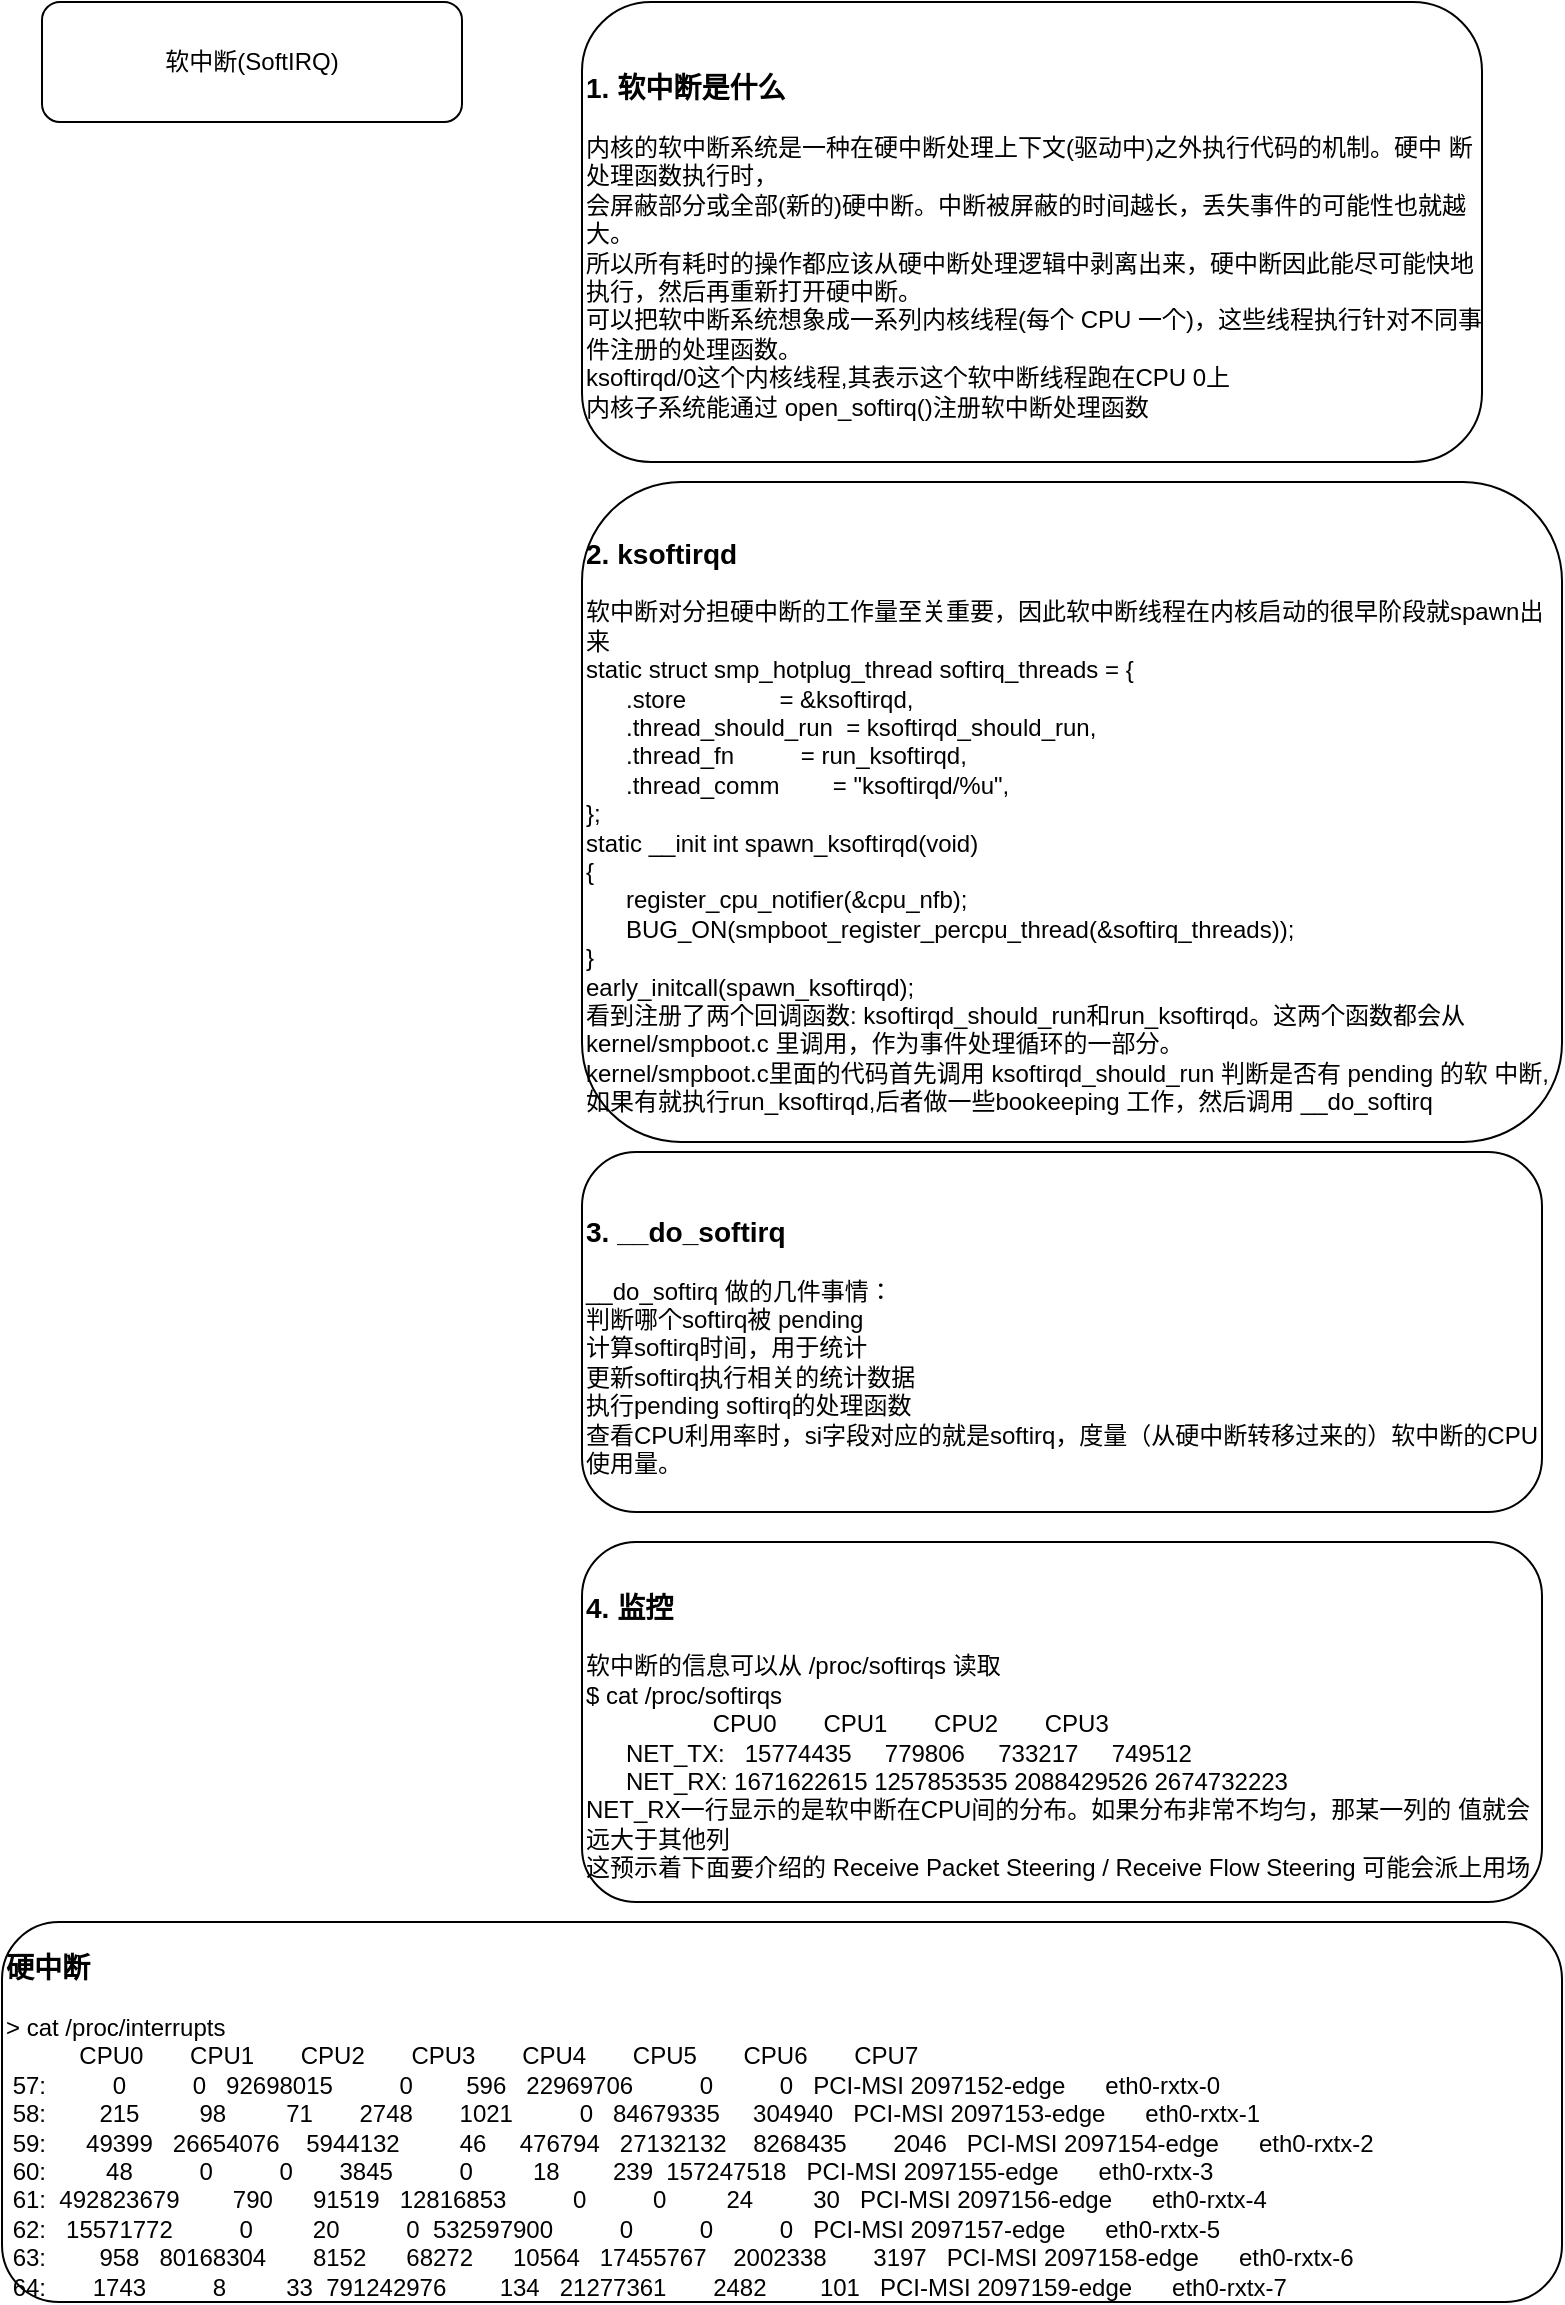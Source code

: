 <mxfile version="14.1.9" type="github">
  <diagram id="ujBVOgP984la-8cFtETQ" name="Page-1">
    <mxGraphModel dx="1449" dy="643" grid="1" gridSize="10" guides="1" tooltips="1" connect="1" arrows="1" fold="1" page="1" pageScale="1" pageWidth="827" pageHeight="1169" math="0" shadow="0">
      <root>
        <mxCell id="0" />
        <mxCell id="1" parent="0" />
        <mxCell id="Ofch4F5-wFthdu-f2mCN-1" value="软中断(SoftIRQ)" style="rounded=1;whiteSpace=wrap;html=1;" vertex="1" parent="1">
          <mxGeometry x="40" y="10" width="210" height="60" as="geometry" />
        </mxCell>
        <mxCell id="Ofch4F5-wFthdu-f2mCN-2" value="&lt;h3&gt;1. 软中断是什么&lt;/h3&gt;&lt;div&gt;内核的软中断系统是一种在硬中断处理上下文(驱动中)之外执行代码的机制。硬中 断处理函数执行时，&lt;/div&gt;&lt;div&gt;会屏蔽部分或全部(新的)硬中断。中断被屏蔽的时间越长，丢失事件的可能性也就越大。&lt;/div&gt;&lt;div&gt;所以所有耗时的操作都应该从硬中断处理逻辑中剥离出来，硬中断因此能尽可能快地执行，然后再重新打开硬中断。&lt;/div&gt;&lt;div&gt;可以把软中断系统想象成一系列内核线程(每个 CPU 一个)，这些线程执行针对不同事件注册的处理函数。&lt;/div&gt;&lt;div&gt;ksoftirqd/0这个内核线程,其表示这个软中断线程跑在CPU 0上&lt;/div&gt;&lt;div&gt;内核子系统能通过 open_softirq()注册软中断处理函数&lt;/div&gt;" style="rounded=1;whiteSpace=wrap;html=1;align=left;" vertex="1" parent="1">
          <mxGeometry x="310" y="10" width="450" height="230" as="geometry" />
        </mxCell>
        <mxCell id="Ofch4F5-wFthdu-f2mCN-3" value="&lt;h3&gt;2. ksoftirqd&lt;/h3&gt;&lt;div&gt;软中断对分担硬中断的工作量至关重要，因此软中断线程在内核启动的很早阶段就spawn出来&lt;/div&gt;&lt;div&gt;static struct smp_hotplug_thread softirq_threads = {&lt;/div&gt;&lt;div&gt;&amp;nbsp; &amp;nbsp; &amp;nbsp; .store&amp;nbsp; &amp;nbsp; &amp;nbsp; &amp;nbsp; &amp;nbsp; &amp;nbsp; &amp;nbsp; = &amp;amp;ksoftirqd,&lt;/div&gt;&lt;div&gt;&amp;nbsp; &amp;nbsp; &amp;nbsp; .thread_should_run&amp;nbsp; = ksoftirqd_should_run,&lt;/div&gt;&lt;div&gt;&amp;nbsp; &amp;nbsp; &amp;nbsp; .thread_fn&amp;nbsp; &amp;nbsp; &amp;nbsp; &amp;nbsp; &amp;nbsp; = run_ksoftirqd,&lt;/div&gt;&lt;div&gt;&amp;nbsp; &amp;nbsp; &amp;nbsp; .thread_comm&amp;nbsp; &amp;nbsp; &amp;nbsp; &amp;nbsp; = &quot;ksoftirqd/%u&quot;,&lt;/div&gt;&lt;div&gt;};&lt;/div&gt;&lt;div&gt;static __init int spawn_ksoftirqd(void)&lt;/div&gt;&lt;div&gt;{&lt;/div&gt;&lt;div&gt;&amp;nbsp; &amp;nbsp; &amp;nbsp; register_cpu_notifier(&amp;amp;cpu_nfb);&lt;/div&gt;&lt;div&gt;&amp;nbsp; &amp;nbsp; &amp;nbsp; BUG_ON(smpboot_register_percpu_thread(&amp;amp;softirq_threads));&lt;/div&gt;&lt;div&gt;}&lt;/div&gt;&lt;div&gt;early_initcall(spawn_ksoftirqd);&lt;/div&gt;&lt;div&gt;看到注册了两个回调函数: ksoftirqd_should_run和run_ksoftirqd。这两个函数都会从 kernel/smpboot.c 里调用，作为事件处理循环的一部分。&lt;/div&gt;&lt;div&gt;kernel/smpboot.c里面的代码首先调用 ksoftirqd_should_run 判断是否有 pending 的软 中断,&lt;/div&gt;&lt;div&gt;如果有就执行run_ksoftirqd,后者做一些bookeeping 工作，然后调用 __do_softirq&lt;/div&gt;" style="rounded=1;whiteSpace=wrap;html=1;align=left;" vertex="1" parent="1">
          <mxGeometry x="310" y="250" width="490" height="330" as="geometry" />
        </mxCell>
        <mxCell id="Ofch4F5-wFthdu-f2mCN-4" value="&lt;h3&gt;3. __do_softirq&lt;/h3&gt;&lt;div&gt;__do_softirq 做的几件事情：&lt;/div&gt;&lt;div&gt;判断哪个softirq被 pending&lt;/div&gt;&lt;div&gt;计算softirq时间，用于统计&lt;/div&gt;&lt;div&gt;更新softirq执行相关的统计数据&lt;/div&gt;&lt;div&gt;执行pending softirq的处理函数&lt;/div&gt;&lt;div&gt;查看CPU利用率时，si字段对应的就是softirq，度量（从硬中断转移过来的）软中断的CPU使用量。&lt;/div&gt;" style="rounded=1;whiteSpace=wrap;html=1;align=left;" vertex="1" parent="1">
          <mxGeometry x="310" y="585" width="480" height="180" as="geometry" />
        </mxCell>
        <mxCell id="Ofch4F5-wFthdu-f2mCN-5" value="&lt;h3&gt;4. 监控&lt;/h3&gt;&lt;div&gt;软中断的信息可以从 /proc/softirqs 读取&lt;/div&gt;&lt;div&gt;$ cat /proc/softirqs&lt;/div&gt;&lt;div&gt;&amp;nbsp; &amp;nbsp; &amp;nbsp; &amp;nbsp; &amp;nbsp; &amp;nbsp; &amp;nbsp; &amp;nbsp; &amp;nbsp; &amp;nbsp;CPU0&amp;nbsp; &amp;nbsp; &amp;nbsp; &amp;nbsp;CPU1&amp;nbsp; &amp;nbsp; &amp;nbsp; &amp;nbsp;CPU2&amp;nbsp; &amp;nbsp; &amp;nbsp; &amp;nbsp;CPU3&lt;/div&gt;&lt;div&gt;&amp;nbsp; &amp;nbsp; &amp;nbsp; NET_TX:&amp;nbsp; &amp;nbsp;15774435&amp;nbsp; &amp;nbsp; &amp;nbsp;779806&amp;nbsp; &amp;nbsp; &amp;nbsp;733217&amp;nbsp; &amp;nbsp; &amp;nbsp;749512&lt;/div&gt;&lt;div&gt;&amp;nbsp; &amp;nbsp; &amp;nbsp; NET_RX: 1671622615 1257853535 2088429526 2674732223&lt;/div&gt;&lt;div&gt;NET_RX一行显示的是软中断在CPU间的分布。如果分布非常不均匀，那某一列的 值就会远大于其他列&lt;/div&gt;&lt;div&gt;这预示着下面要介绍的 Receive Packet Steering / Receive Flow Steering 可能会派上用场&lt;/div&gt;" style="rounded=1;whiteSpace=wrap;html=1;align=left;" vertex="1" parent="1">
          <mxGeometry x="310" y="780" width="480" height="180" as="geometry" />
        </mxCell>
        <mxCell id="Ofch4F5-wFthdu-f2mCN-6" value="&lt;h3&gt;硬中断&lt;/h3&gt;&lt;div&gt;&amp;gt; cat /proc/interrupts&lt;/div&gt;&lt;div&gt;&amp;nbsp; &amp;nbsp; &amp;nbsp; &amp;nbsp; &amp;nbsp; &amp;nbsp;CPU0&amp;nbsp; &amp;nbsp; &amp;nbsp; &amp;nbsp;CPU1&amp;nbsp; &amp;nbsp; &amp;nbsp; &amp;nbsp;CPU2&amp;nbsp; &amp;nbsp; &amp;nbsp; &amp;nbsp;CPU3&amp;nbsp; &amp;nbsp; &amp;nbsp; &amp;nbsp;CPU4&amp;nbsp; &amp;nbsp; &amp;nbsp; &amp;nbsp;CPU5&amp;nbsp; &amp;nbsp; &amp;nbsp; &amp;nbsp;CPU6&amp;nbsp; &amp;nbsp; &amp;nbsp; &amp;nbsp;CPU7&lt;/div&gt;&lt;div&gt;&amp;nbsp;57:&amp;nbsp; &amp;nbsp; &amp;nbsp; &amp;nbsp; &amp;nbsp; 0&amp;nbsp; &amp;nbsp; &amp;nbsp; &amp;nbsp; &amp;nbsp; 0&amp;nbsp; &amp;nbsp;92698015&amp;nbsp; &amp;nbsp; &amp;nbsp; &amp;nbsp; &amp;nbsp; 0&amp;nbsp; &amp;nbsp; &amp;nbsp; &amp;nbsp; 596&amp;nbsp; &amp;nbsp;22969706&amp;nbsp; &amp;nbsp; &amp;nbsp; &amp;nbsp; &amp;nbsp; 0&amp;nbsp; &amp;nbsp; &amp;nbsp; &amp;nbsp; &amp;nbsp; 0&amp;nbsp; &amp;nbsp;PCI-MSI 2097152-edge&amp;nbsp; &amp;nbsp; &amp;nbsp; eth0-rxtx-0&lt;/div&gt;&lt;div&gt;&amp;nbsp;58:&amp;nbsp; &amp;nbsp; &amp;nbsp; &amp;nbsp; 215&amp;nbsp; &amp;nbsp; &amp;nbsp; &amp;nbsp; &amp;nbsp;98&amp;nbsp; &amp;nbsp; &amp;nbsp; &amp;nbsp; &amp;nbsp;71&amp;nbsp; &amp;nbsp; &amp;nbsp; &amp;nbsp;2748&amp;nbsp; &amp;nbsp; &amp;nbsp; &amp;nbsp;1021&amp;nbsp; &amp;nbsp; &amp;nbsp; &amp;nbsp; &amp;nbsp; 0&amp;nbsp; &amp;nbsp;84679335&amp;nbsp; &amp;nbsp; &amp;nbsp;304940&amp;nbsp; &amp;nbsp;PCI-MSI 2097153-edge&amp;nbsp; &amp;nbsp; &amp;nbsp; eth0-rxtx-1&lt;/div&gt;&lt;div&gt;&amp;nbsp;59:&amp;nbsp; &amp;nbsp; &amp;nbsp; 49399&amp;nbsp; &amp;nbsp;26654076&amp;nbsp; &amp;nbsp; 5944132&amp;nbsp; &amp;nbsp; &amp;nbsp; &amp;nbsp; &amp;nbsp;46&amp;nbsp; &amp;nbsp; &amp;nbsp;476794&amp;nbsp; &amp;nbsp;27132132&amp;nbsp; &amp;nbsp; 8268435&amp;nbsp; &amp;nbsp; &amp;nbsp; &amp;nbsp;2046&amp;nbsp; &amp;nbsp;PCI-MSI 2097154-edge&amp;nbsp; &amp;nbsp; &amp;nbsp; eth0-rxtx-2&lt;/div&gt;&lt;div&gt;&amp;nbsp;60:&amp;nbsp; &amp;nbsp; &amp;nbsp; &amp;nbsp; &amp;nbsp;48&amp;nbsp; &amp;nbsp; &amp;nbsp; &amp;nbsp; &amp;nbsp; 0&amp;nbsp; &amp;nbsp; &amp;nbsp; &amp;nbsp; &amp;nbsp; 0&amp;nbsp; &amp;nbsp; &amp;nbsp; &amp;nbsp;3845&amp;nbsp; &amp;nbsp; &amp;nbsp; &amp;nbsp; &amp;nbsp; 0&amp;nbsp; &amp;nbsp; &amp;nbsp; &amp;nbsp; &amp;nbsp;18&amp;nbsp; &amp;nbsp; &amp;nbsp; &amp;nbsp; 239&amp;nbsp; 157247518&amp;nbsp; &amp;nbsp;PCI-MSI 2097155-edge&amp;nbsp; &amp;nbsp; &amp;nbsp; eth0-rxtx-3&lt;/div&gt;&lt;div&gt;&amp;nbsp;61:&amp;nbsp; 492823679&amp;nbsp; &amp;nbsp; &amp;nbsp; &amp;nbsp; 790&amp;nbsp; &amp;nbsp; &amp;nbsp; 91519&amp;nbsp; &amp;nbsp;12816853&amp;nbsp; &amp;nbsp; &amp;nbsp; &amp;nbsp; &amp;nbsp; 0&amp;nbsp; &amp;nbsp; &amp;nbsp; &amp;nbsp; &amp;nbsp; 0&amp;nbsp; &amp;nbsp; &amp;nbsp; &amp;nbsp; &amp;nbsp;24&amp;nbsp; &amp;nbsp; &amp;nbsp; &amp;nbsp; &amp;nbsp;30&amp;nbsp; &amp;nbsp;PCI-MSI 2097156-edge&amp;nbsp; &amp;nbsp; &amp;nbsp; eth0-rxtx-4&lt;/div&gt;&lt;div&gt;&amp;nbsp;62:&amp;nbsp; &amp;nbsp;15571772&amp;nbsp; &amp;nbsp; &amp;nbsp; &amp;nbsp; &amp;nbsp; 0&amp;nbsp; &amp;nbsp; &amp;nbsp; &amp;nbsp; &amp;nbsp;20&amp;nbsp; &amp;nbsp; &amp;nbsp; &amp;nbsp; &amp;nbsp; 0&amp;nbsp; 532597900&amp;nbsp; &amp;nbsp; &amp;nbsp; &amp;nbsp; &amp;nbsp; 0&amp;nbsp; &amp;nbsp; &amp;nbsp; &amp;nbsp; &amp;nbsp; 0&amp;nbsp; &amp;nbsp; &amp;nbsp; &amp;nbsp; &amp;nbsp; 0&amp;nbsp; &amp;nbsp;PCI-MSI 2097157-edge&amp;nbsp; &amp;nbsp; &amp;nbsp; eth0-rxtx-5&lt;/div&gt;&lt;div&gt;&amp;nbsp;63:&amp;nbsp; &amp;nbsp; &amp;nbsp; &amp;nbsp; 958&amp;nbsp; &amp;nbsp;80168304&amp;nbsp; &amp;nbsp; &amp;nbsp; &amp;nbsp;8152&amp;nbsp; &amp;nbsp; &amp;nbsp; 68272&amp;nbsp; &amp;nbsp; &amp;nbsp; 10564&amp;nbsp; &amp;nbsp;17455767&amp;nbsp; &amp;nbsp; 2002338&amp;nbsp; &amp;nbsp; &amp;nbsp; &amp;nbsp;3197&amp;nbsp; &amp;nbsp;PCI-MSI 2097158-edge&amp;nbsp; &amp;nbsp; &amp;nbsp; eth0-rxtx-6&lt;/div&gt;&lt;div&gt;&amp;nbsp;64:&amp;nbsp; &amp;nbsp; &amp;nbsp; &amp;nbsp;1743&amp;nbsp; &amp;nbsp; &amp;nbsp; &amp;nbsp; &amp;nbsp; 8&amp;nbsp; &amp;nbsp; &amp;nbsp; &amp;nbsp; &amp;nbsp;33&amp;nbsp; 791242976&amp;nbsp; &amp;nbsp; &amp;nbsp; &amp;nbsp; 134&amp;nbsp; &amp;nbsp;21277361&amp;nbsp; &amp;nbsp; &amp;nbsp; &amp;nbsp;2482&amp;nbsp; &amp;nbsp; &amp;nbsp; &amp;nbsp; 101&amp;nbsp; &amp;nbsp;PCI-MSI 2097159-edge&amp;nbsp; &amp;nbsp; &amp;nbsp; eth0-rxtx-7&lt;/div&gt;" style="rounded=1;whiteSpace=wrap;html=1;align=left;" vertex="1" parent="1">
          <mxGeometry x="20" y="970" width="780" height="190" as="geometry" />
        </mxCell>
      </root>
    </mxGraphModel>
  </diagram>
</mxfile>
